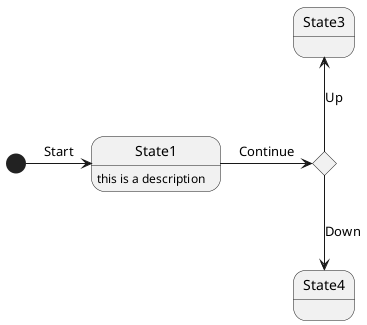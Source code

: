 @startuml
'stateless namespace EtAlii.Generators.Stateless.Tests
'stateless class ChoiceStateMachineBase

[*] -> State1 : Start
State1 : this is a description
state "This is a fancy name for State2" as State2 <<choice>>
State1 -> State2 : Continue
State2 -down-> State4 : Down
State2 -up-> State3 << (string message) >>: Up
@enduml
